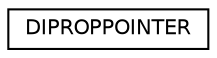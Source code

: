 digraph "Graphical Class Hierarchy"
{
 // LATEX_PDF_SIZE
  edge [fontname="Helvetica",fontsize="10",labelfontname="Helvetica",labelfontsize="10"];
  node [fontname="Helvetica",fontsize="10",shape=record];
  rankdir="LR";
  Node0 [label="DIPROPPOINTER",height=0.2,width=0.4,color="black", fillcolor="white", style="filled",URL="$structDIPROPPOINTER.html",tooltip=" "];
}
